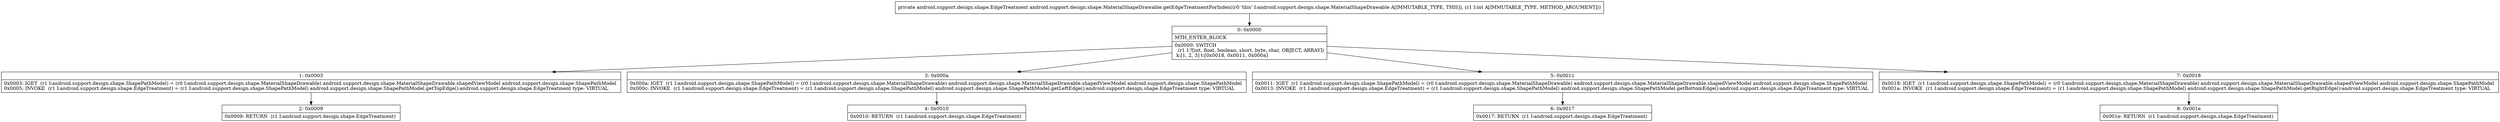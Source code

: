 digraph "CFG forandroid.support.design.shape.MaterialShapeDrawable.getEdgeTreatmentForIndex(I)Landroid\/support\/design\/shape\/EdgeTreatment;" {
Node_0 [shape=record,label="{0\:\ 0x0000|MTH_ENTER_BLOCK\l|0x0000: SWITCH  \l  (r1 I:?[int, float, boolean, short, byte, char, OBJECT, ARRAY])\l k:[1, 2, 3] t:[0x0018, 0x0011, 0x000a] \l}"];
Node_1 [shape=record,label="{1\:\ 0x0003|0x0003: IGET  (r1 I:android.support.design.shape.ShapePathModel) = (r0 I:android.support.design.shape.MaterialShapeDrawable) android.support.design.shape.MaterialShapeDrawable.shapedViewModel android.support.design.shape.ShapePathModel \l0x0005: INVOKE  (r1 I:android.support.design.shape.EdgeTreatment) = (r1 I:android.support.design.shape.ShapePathModel) android.support.design.shape.ShapePathModel.getTopEdge():android.support.design.shape.EdgeTreatment type: VIRTUAL \l}"];
Node_2 [shape=record,label="{2\:\ 0x0009|0x0009: RETURN  (r1 I:android.support.design.shape.EdgeTreatment) \l}"];
Node_3 [shape=record,label="{3\:\ 0x000a|0x000a: IGET  (r1 I:android.support.design.shape.ShapePathModel) = (r0 I:android.support.design.shape.MaterialShapeDrawable) android.support.design.shape.MaterialShapeDrawable.shapedViewModel android.support.design.shape.ShapePathModel \l0x000c: INVOKE  (r1 I:android.support.design.shape.EdgeTreatment) = (r1 I:android.support.design.shape.ShapePathModel) android.support.design.shape.ShapePathModel.getLeftEdge():android.support.design.shape.EdgeTreatment type: VIRTUAL \l}"];
Node_4 [shape=record,label="{4\:\ 0x0010|0x0010: RETURN  (r1 I:android.support.design.shape.EdgeTreatment) \l}"];
Node_5 [shape=record,label="{5\:\ 0x0011|0x0011: IGET  (r1 I:android.support.design.shape.ShapePathModel) = (r0 I:android.support.design.shape.MaterialShapeDrawable) android.support.design.shape.MaterialShapeDrawable.shapedViewModel android.support.design.shape.ShapePathModel \l0x0013: INVOKE  (r1 I:android.support.design.shape.EdgeTreatment) = (r1 I:android.support.design.shape.ShapePathModel) android.support.design.shape.ShapePathModel.getBottomEdge():android.support.design.shape.EdgeTreatment type: VIRTUAL \l}"];
Node_6 [shape=record,label="{6\:\ 0x0017|0x0017: RETURN  (r1 I:android.support.design.shape.EdgeTreatment) \l}"];
Node_7 [shape=record,label="{7\:\ 0x0018|0x0018: IGET  (r1 I:android.support.design.shape.ShapePathModel) = (r0 I:android.support.design.shape.MaterialShapeDrawable) android.support.design.shape.MaterialShapeDrawable.shapedViewModel android.support.design.shape.ShapePathModel \l0x001a: INVOKE  (r1 I:android.support.design.shape.EdgeTreatment) = (r1 I:android.support.design.shape.ShapePathModel) android.support.design.shape.ShapePathModel.getRightEdge():android.support.design.shape.EdgeTreatment type: VIRTUAL \l}"];
Node_8 [shape=record,label="{8\:\ 0x001e|0x001e: RETURN  (r1 I:android.support.design.shape.EdgeTreatment) \l}"];
MethodNode[shape=record,label="{private android.support.design.shape.EdgeTreatment android.support.design.shape.MaterialShapeDrawable.getEdgeTreatmentForIndex((r0 'this' I:android.support.design.shape.MaterialShapeDrawable A[IMMUTABLE_TYPE, THIS]), (r1 I:int A[IMMUTABLE_TYPE, METHOD_ARGUMENT])) }"];
MethodNode -> Node_0;
Node_0 -> Node_1;
Node_0 -> Node_3;
Node_0 -> Node_5;
Node_0 -> Node_7;
Node_1 -> Node_2;
Node_3 -> Node_4;
Node_5 -> Node_6;
Node_7 -> Node_8;
}

